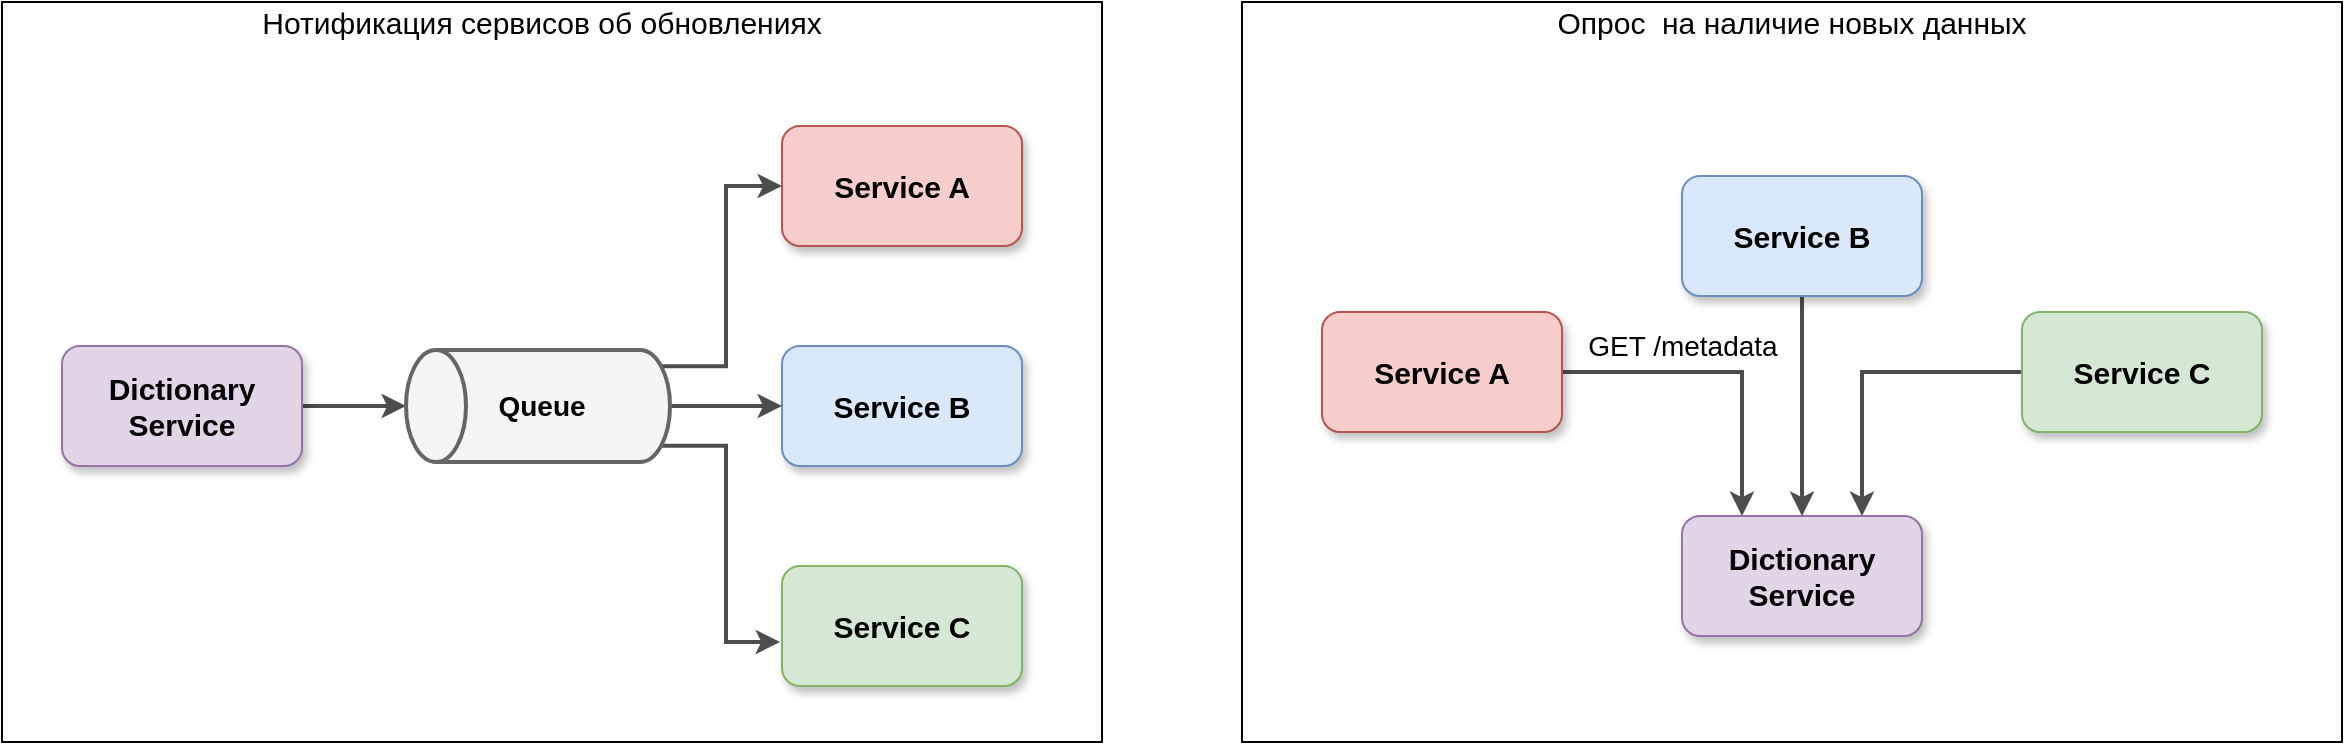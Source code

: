 <mxfile version="15.7.3" type="device"><diagram id="dFibIEmfjRNNS2ZWkuz3" name="Страница 1"><mxGraphModel dx="1566" dy="976" grid="1" gridSize="10" guides="1" tooltips="1" connect="1" arrows="1" fold="1" page="1" pageScale="1" pageWidth="1169" pageHeight="827" math="0" shadow="0"><root><mxCell id="0"/><mxCell id="1" parent="0"/><mxCell id="GxnbOM2Kb9YXk1NdJnno-27" value="" style="rounded=0;whiteSpace=wrap;html=1;fontSize=15;align=center;" parent="1" vertex="1"><mxGeometry x="670" y="70" width="550" height="370" as="geometry"/></mxCell><mxCell id="GxnbOM2Kb9YXk1NdJnno-26" value="" style="rounded=0;whiteSpace=wrap;html=1;fontSize=15;align=center;" parent="1" vertex="1"><mxGeometry x="50" y="70" width="550" height="370" as="geometry"/></mxCell><mxCell id="GxnbOM2Kb9YXk1NdJnno-9" style="edgeStyle=orthogonalEdgeStyle;rounded=0;orthogonalLoop=1;jettySize=auto;html=1;fontSize=14;strokeWidth=2;strokeColor=#4D4D4D;" parent="1" source="GxnbOM2Kb9YXk1NdJnno-1" target="GxnbOM2Kb9YXk1NdJnno-5" edge="1"><mxGeometry relative="1" as="geometry"/></mxCell><mxCell id="GxnbOM2Kb9YXk1NdJnno-1" value="&lt;font style=&quot;font-size: 15px;&quot;&gt;Dictionary&lt;br style=&quot;font-size: 15px;&quot;&gt;Service&lt;/font&gt;" style="rounded=1;whiteSpace=wrap;html=1;shadow=1;fontSize=15;fontStyle=1;fillColor=#e1d5e7;strokeColor=#9673a6;" parent="1" vertex="1"><mxGeometry x="80" y="242" width="120" height="60" as="geometry"/></mxCell><mxCell id="GxnbOM2Kb9YXk1NdJnno-2" value="&lt;span style=&quot;font-size: 15px;&quot;&gt;Service A&lt;/span&gt;" style="rounded=1;whiteSpace=wrap;html=1;shadow=1;fontSize=15;fontStyle=1;fillColor=#f8cecc;strokeColor=#b85450;" parent="1" vertex="1"><mxGeometry x="440" y="132" width="120" height="60" as="geometry"/></mxCell><mxCell id="GxnbOM2Kb9YXk1NdJnno-3" value="&lt;span style=&quot;font-size: 15px;&quot;&gt;Service B&lt;/span&gt;" style="rounded=1;whiteSpace=wrap;html=1;shadow=1;fontSize=15;fontStyle=1;fillColor=#dae8fc;strokeColor=#6c8ebf;" parent="1" vertex="1"><mxGeometry x="440" y="242" width="120" height="60" as="geometry"/></mxCell><mxCell id="GxnbOM2Kb9YXk1NdJnno-4" value="&lt;span style=&quot;font-size: 15px;&quot;&gt;Service C&lt;/span&gt;" style="rounded=1;whiteSpace=wrap;html=1;shadow=1;fontSize=15;fontStyle=1;fillColor=#d5e8d4;strokeColor=#82b366;" parent="1" vertex="1"><mxGeometry x="440" y="352" width="120" height="60" as="geometry"/></mxCell><mxCell id="GxnbOM2Kb9YXk1NdJnno-10" style="edgeStyle=orthogonalEdgeStyle;rounded=0;orthogonalLoop=1;jettySize=auto;html=1;exitX=0.855;exitY=1;exitDx=0;exitDy=-4.35;exitPerimeter=0;entryX=0;entryY=0.5;entryDx=0;entryDy=0;fontSize=14;strokeWidth=2;strokeColor=#4D4D4D;" parent="1" source="GxnbOM2Kb9YXk1NdJnno-5" target="GxnbOM2Kb9YXk1NdJnno-2" edge="1"><mxGeometry relative="1" as="geometry"/></mxCell><mxCell id="GxnbOM2Kb9YXk1NdJnno-11" style="edgeStyle=orthogonalEdgeStyle;rounded=0;orthogonalLoop=1;jettySize=auto;html=1;exitX=0.5;exitY=1;exitDx=0;exitDy=0;exitPerimeter=0;fontSize=14;strokeWidth=2;strokeColor=#4D4D4D;" parent="1" source="GxnbOM2Kb9YXk1NdJnno-5" target="GxnbOM2Kb9YXk1NdJnno-3" edge="1"><mxGeometry relative="1" as="geometry"/></mxCell><mxCell id="GxnbOM2Kb9YXk1NdJnno-12" style="edgeStyle=orthogonalEdgeStyle;rounded=0;orthogonalLoop=1;jettySize=auto;html=1;exitX=0.145;exitY=1;exitDx=0;exitDy=-4.35;exitPerimeter=0;entryX=-0.008;entryY=0.633;entryDx=0;entryDy=0;entryPerimeter=0;fontSize=14;strokeWidth=2;strokeColor=#4D4D4D;" parent="1" source="GxnbOM2Kb9YXk1NdJnno-5" target="GxnbOM2Kb9YXk1NdJnno-4" edge="1"><mxGeometry relative="1" as="geometry"/></mxCell><mxCell id="GxnbOM2Kb9YXk1NdJnno-18" style="edgeStyle=orthogonalEdgeStyle;rounded=0;orthogonalLoop=1;jettySize=auto;html=1;fontSize=14;exitX=1;exitY=0.5;exitDx=0;exitDy=0;entryX=0.25;entryY=0;entryDx=0;entryDy=0;strokeWidth=2;strokeColor=#4D4D4D;" parent="1" source="GxnbOM2Kb9YXk1NdJnno-14" target="GxnbOM2Kb9YXk1NdJnno-13" edge="1"><mxGeometry relative="1" as="geometry"/></mxCell><mxCell id="GxnbOM2Kb9YXk1NdJnno-22" value="GET /metadata" style="edgeLabel;html=1;align=center;verticalAlign=middle;resizable=0;points=[];fontSize=14;" parent="GxnbOM2Kb9YXk1NdJnno-18" vertex="1" connectable="0"><mxGeometry x="-0.457" y="-1" relative="1" as="geometry"><mxPoint x="16" y="-14" as="offset"/></mxGeometry></mxCell><mxCell id="GxnbOM2Kb9YXk1NdJnno-13" value="&lt;font style=&quot;font-size: 15px;&quot;&gt;Dictionary&lt;br style=&quot;font-size: 15px;&quot;&gt;Service&lt;/font&gt;" style="rounded=1;whiteSpace=wrap;html=1;shadow=1;fontSize=15;fontStyle=1;fillColor=#e1d5e7;strokeColor=#9673a6;" parent="1" vertex="1"><mxGeometry x="890" y="327" width="120" height="60" as="geometry"/></mxCell><mxCell id="GxnbOM2Kb9YXk1NdJnno-14" value="&lt;span style=&quot;font-size: 15px;&quot;&gt;Service A&lt;/span&gt;" style="rounded=1;whiteSpace=wrap;html=1;shadow=1;fontSize=15;fontStyle=1;fillColor=#f8cecc;strokeColor=#b85450;" parent="1" vertex="1"><mxGeometry x="710" y="225" width="120" height="60" as="geometry"/></mxCell><mxCell id="GxnbOM2Kb9YXk1NdJnno-19" style="edgeStyle=orthogonalEdgeStyle;rounded=0;orthogonalLoop=1;jettySize=auto;html=1;fontSize=14;strokeWidth=2;strokeColor=#4D4D4D;" parent="1" source="GxnbOM2Kb9YXk1NdJnno-15" target="GxnbOM2Kb9YXk1NdJnno-13" edge="1"><mxGeometry relative="1" as="geometry"/></mxCell><mxCell id="GxnbOM2Kb9YXk1NdJnno-15" value="&lt;span style=&quot;font-size: 15px;&quot;&gt;Service B&lt;/span&gt;" style="rounded=1;whiteSpace=wrap;html=1;shadow=1;fontSize=15;fontStyle=1;fillColor=#dae8fc;strokeColor=#6c8ebf;" parent="1" vertex="1"><mxGeometry x="890" y="157" width="120" height="60" as="geometry"/></mxCell><mxCell id="GxnbOM2Kb9YXk1NdJnno-20" style="edgeStyle=orthogonalEdgeStyle;rounded=0;orthogonalLoop=1;jettySize=auto;html=1;entryX=0.75;entryY=0;entryDx=0;entryDy=0;fontSize=14;strokeWidth=2;strokeColor=#4D4D4D;" parent="1" source="GxnbOM2Kb9YXk1NdJnno-16" target="GxnbOM2Kb9YXk1NdJnno-13" edge="1"><mxGeometry relative="1" as="geometry"/></mxCell><mxCell id="GxnbOM2Kb9YXk1NdJnno-16" value="&lt;span style=&quot;font-size: 15px;&quot;&gt;Service C&lt;/span&gt;" style="rounded=1;whiteSpace=wrap;html=1;shadow=1;fontSize=15;fontStyle=1;fillColor=#d5e8d4;strokeColor=#82b366;" parent="1" vertex="1"><mxGeometry x="1060" y="225" width="120" height="60" as="geometry"/></mxCell><mxCell id="GxnbOM2Kb9YXk1NdJnno-21" value="Опрос&amp;nbsp; на наличие новых данных" style="text;html=1;strokeColor=none;fillColor=none;align=center;verticalAlign=middle;whiteSpace=wrap;rounded=0;fontSize=15;" parent="1" vertex="1"><mxGeometry x="825" y="70" width="240" height="20" as="geometry"/></mxCell><mxCell id="GxnbOM2Kb9YXk1NdJnno-24" value="Нотификация сервисов об обновлениях" style="text;html=1;strokeColor=none;fillColor=none;align=center;verticalAlign=middle;whiteSpace=wrap;rounded=0;fontSize=15;" parent="1" vertex="1"><mxGeometry x="175" y="70" width="290" height="20" as="geometry"/></mxCell><mxCell id="GxnbOM2Kb9YXk1NdJnno-5" value="" style="shape=cylinder3;whiteSpace=wrap;boundedLbl=1;backgroundOutline=1;size=15;rotation=-90;align=center;verticalAlign=middle;fontSize=14;flipV=0;strokeWidth=2;fillColor=#f5f5f5;fontColor=#333333;strokeColor=#666666;" parent="1" vertex="1"><mxGeometry x="290" y="206" width="56" height="132" as="geometry"/></mxCell><mxCell id="GxnbOM2Kb9YXk1NdJnno-6" value="Queue" style="text;html=1;strokeColor=none;fillColor=none;align=center;verticalAlign=middle;whiteSpace=wrap;rounded=0;fontSize=14;flipV=0;fontStyle=1" parent="1" vertex="1"><mxGeometry x="300" y="262" width="40" height="20" as="geometry"/></mxCell></root></mxGraphModel></diagram></mxfile>